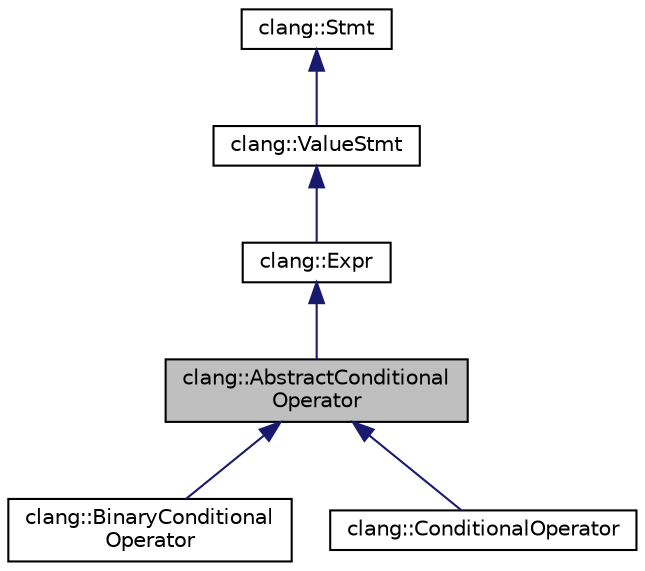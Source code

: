 digraph "clang::AbstractConditionalOperator"
{
 // LATEX_PDF_SIZE
  bgcolor="transparent";
  edge [fontname="Helvetica",fontsize="10",labelfontname="Helvetica",labelfontsize="10"];
  node [fontname="Helvetica",fontsize="10",shape=record];
  Node1 [label="clang::AbstractConditional\lOperator",height=0.2,width=0.4,color="black", fillcolor="grey75", style="filled", fontcolor="black",tooltip="AbstractConditionalOperator - An abstract base class for ConditionalOperator and BinaryConditionalOpe..."];
  Node2 -> Node1 [dir="back",color="midnightblue",fontsize="10",style="solid",fontname="Helvetica"];
  Node2 [label="clang::Expr",height=0.2,width=0.4,color="black",URL="$classclang_1_1Expr.html",tooltip="This represents one expression."];
  Node3 -> Node2 [dir="back",color="midnightblue",fontsize="10",style="solid",fontname="Helvetica"];
  Node3 [label="clang::ValueStmt",height=0.2,width=0.4,color="black",URL="$classclang_1_1ValueStmt.html",tooltip="Represents a statement that could possibly have a value and type."];
  Node4 -> Node3 [dir="back",color="midnightblue",fontsize="10",style="solid",fontname="Helvetica"];
  Node4 [label="clang::Stmt",height=0.2,width=0.4,color="black",URL="$classclang_1_1Stmt.html",tooltip="Stmt - This represents one statement."];
  Node1 -> Node5 [dir="back",color="midnightblue",fontsize="10",style="solid",fontname="Helvetica"];
  Node5 [label="clang::BinaryConditional\lOperator",height=0.2,width=0.4,color="black",URL="$classclang_1_1BinaryConditionalOperator.html",tooltip="BinaryConditionalOperator - The GNU extension to the conditional operator which allows the middle ope..."];
  Node1 -> Node6 [dir="back",color="midnightblue",fontsize="10",style="solid",fontname="Helvetica"];
  Node6 [label="clang::ConditionalOperator",height=0.2,width=0.4,color="black",URL="$classclang_1_1ConditionalOperator.html",tooltip="ConditionalOperator - The ?: ternary operator."];
}
